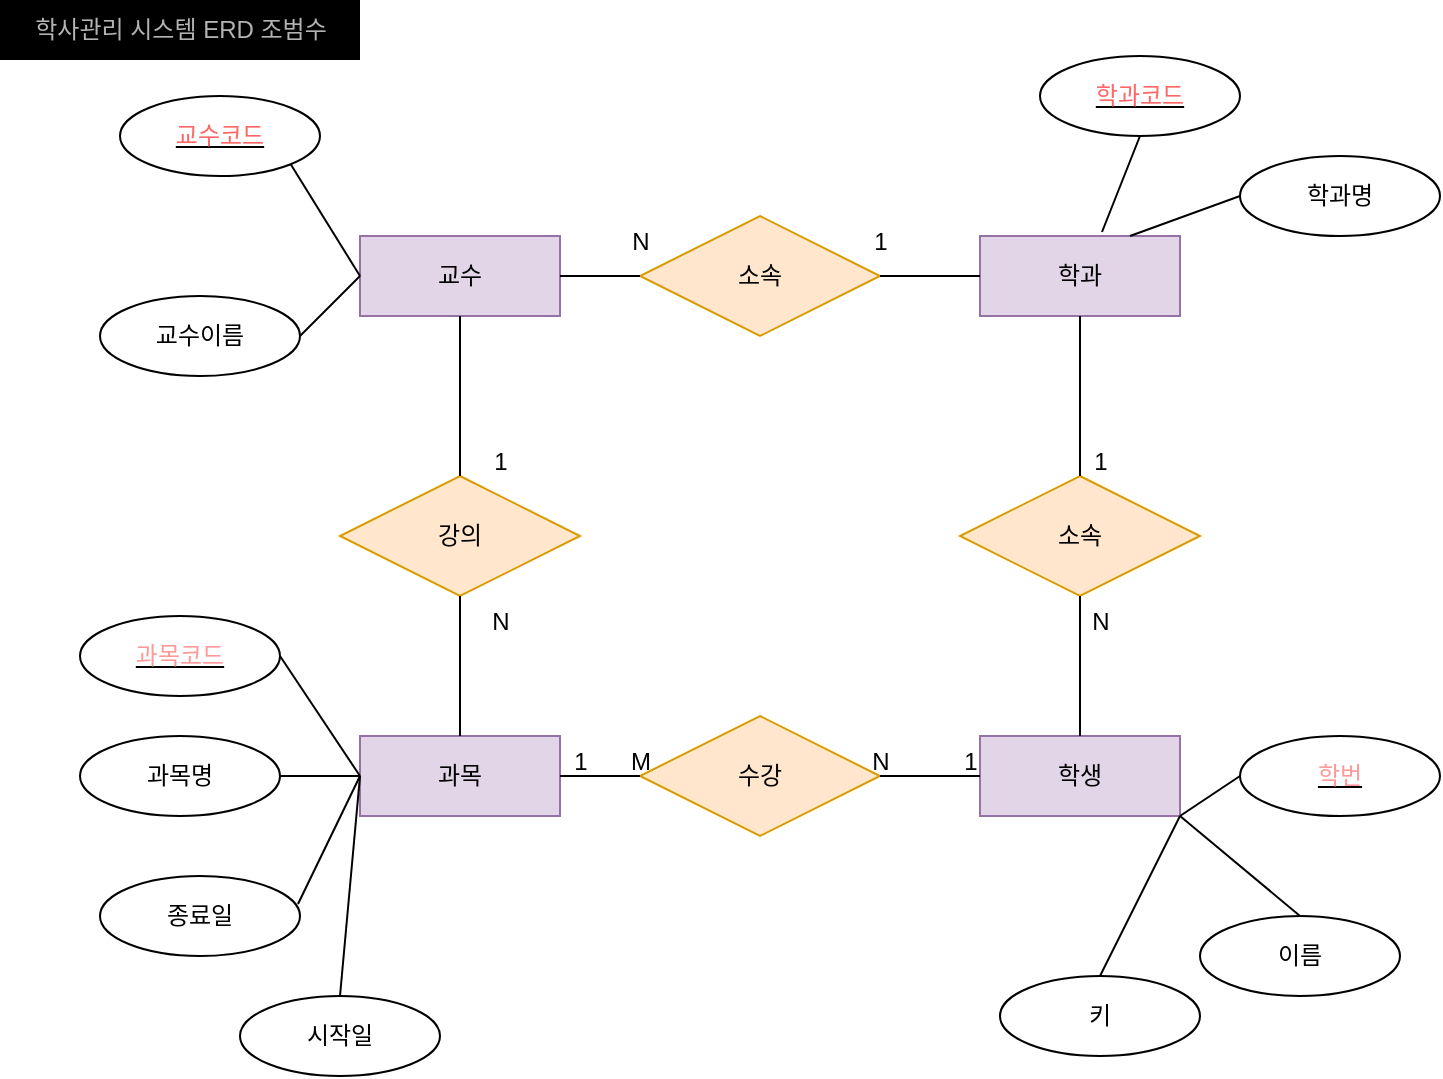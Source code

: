 <mxfile version="22.1.16" type="github">
  <diagram name="페이지-1" id="p60vnHliZ_0OyTxgEHFv">
    <mxGraphModel dx="1434" dy="780" grid="1" gridSize="10" guides="1" tooltips="1" connect="1" arrows="1" fold="1" page="1" pageScale="1" pageWidth="1390" pageHeight="980" math="0" shadow="0">
      <root>
        <mxCell id="0" />
        <mxCell id="1" parent="0" />
        <mxCell id="Y6X3k-jRTfSvu9yV3Jp_-1" value="학생" style="whiteSpace=wrap;html=1;align=center;fillColor=#e1d5e7;strokeColor=#9673a6;" vertex="1" parent="1">
          <mxGeometry x="520" y="448" width="100" height="40" as="geometry" />
        </mxCell>
        <mxCell id="Y6X3k-jRTfSvu9yV3Jp_-2" value="과목" style="whiteSpace=wrap;html=1;align=center;fillColor=#e1d5e7;strokeColor=#9673a6;" vertex="1" parent="1">
          <mxGeometry x="210" y="448" width="100" height="40" as="geometry" />
        </mxCell>
        <mxCell id="Y6X3k-jRTfSvu9yV3Jp_-3" value="교수" style="whiteSpace=wrap;html=1;align=center;fillColor=#e1d5e7;strokeColor=#9673a6;" vertex="1" parent="1">
          <mxGeometry x="210" y="198" width="100" height="40" as="geometry" />
        </mxCell>
        <mxCell id="Y6X3k-jRTfSvu9yV3Jp_-4" value="학과" style="whiteSpace=wrap;html=1;align=center;fillColor=#e1d5e7;strokeColor=#9673a6;" vertex="1" parent="1">
          <mxGeometry x="520" y="198" width="100" height="40" as="geometry" />
        </mxCell>
        <mxCell id="Y6X3k-jRTfSvu9yV3Jp_-5" value="수강" style="shape=rhombus;perimeter=rhombusPerimeter;whiteSpace=wrap;html=1;align=center;fillColor=#ffe6cc;strokeColor=#d79b00;" vertex="1" parent="1">
          <mxGeometry x="350" y="438" width="120" height="60" as="geometry" />
        </mxCell>
        <mxCell id="Y6X3k-jRTfSvu9yV3Jp_-6" value="소속" style="shape=rhombus;perimeter=rhombusPerimeter;whiteSpace=wrap;html=1;align=center;fillColor=#ffe6cc;strokeColor=#d79b00;" vertex="1" parent="1">
          <mxGeometry x="510" y="318" width="120" height="60" as="geometry" />
        </mxCell>
        <mxCell id="Y6X3k-jRTfSvu9yV3Jp_-7" value="강의" style="shape=rhombus;perimeter=rhombusPerimeter;whiteSpace=wrap;html=1;align=center;fillColor=#ffe6cc;strokeColor=#d79b00;" vertex="1" parent="1">
          <mxGeometry x="200" y="318" width="120" height="60" as="geometry" />
        </mxCell>
        <mxCell id="Y6X3k-jRTfSvu9yV3Jp_-8" value="소속" style="shape=rhombus;perimeter=rhombusPerimeter;whiteSpace=wrap;html=1;align=center;fillColor=#ffe6cc;strokeColor=#d79b00;" vertex="1" parent="1">
          <mxGeometry x="350" y="188" width="120" height="60" as="geometry" />
        </mxCell>
        <mxCell id="Y6X3k-jRTfSvu9yV3Jp_-9" value="시작일" style="ellipse;whiteSpace=wrap;html=1;align=center;" vertex="1" parent="1">
          <mxGeometry x="150" y="578" width="100" height="40" as="geometry" />
        </mxCell>
        <mxCell id="Y6X3k-jRTfSvu9yV3Jp_-10" value="종료일" style="ellipse;whiteSpace=wrap;html=1;align=center;" vertex="1" parent="1">
          <mxGeometry x="80" y="518" width="100" height="40" as="geometry" />
        </mxCell>
        <mxCell id="Y6X3k-jRTfSvu9yV3Jp_-11" value="학과명" style="ellipse;whiteSpace=wrap;html=1;align=center;" vertex="1" parent="1">
          <mxGeometry x="650" y="158" width="100" height="40" as="geometry" />
        </mxCell>
        <mxCell id="Y6X3k-jRTfSvu9yV3Jp_-12" value="이름" style="ellipse;whiteSpace=wrap;html=1;align=center;" vertex="1" parent="1">
          <mxGeometry x="630" y="538" width="100" height="40" as="geometry" />
        </mxCell>
        <mxCell id="Y6X3k-jRTfSvu9yV3Jp_-13" value="키" style="ellipse;whiteSpace=wrap;html=1;align=center;" vertex="1" parent="1">
          <mxGeometry x="530" y="568" width="100" height="40" as="geometry" />
        </mxCell>
        <mxCell id="Y6X3k-jRTfSvu9yV3Jp_-14" value="과목명" style="ellipse;whiteSpace=wrap;html=1;align=center;" vertex="1" parent="1">
          <mxGeometry x="70" y="448" width="100" height="40" as="geometry" />
        </mxCell>
        <mxCell id="Y6X3k-jRTfSvu9yV3Jp_-15" value="교수이름" style="ellipse;whiteSpace=wrap;html=1;align=center;" vertex="1" parent="1">
          <mxGeometry x="80" y="228" width="100" height="40" as="geometry" />
        </mxCell>
        <mxCell id="Y6X3k-jRTfSvu9yV3Jp_-17" value="&lt;font color=&quot;#ff9999&quot;&gt;과목코드&lt;/font&gt;" style="ellipse;whiteSpace=wrap;html=1;align=center;fontStyle=4;" vertex="1" parent="1">
          <mxGeometry x="70" y="388" width="100" height="40" as="geometry" />
        </mxCell>
        <mxCell id="Y6X3k-jRTfSvu9yV3Jp_-18" value="&lt;font color=&quot;#ff6666&quot;&gt;교수코드&lt;/font&gt;" style="ellipse;whiteSpace=wrap;html=1;align=center;fontStyle=4;" vertex="1" parent="1">
          <mxGeometry x="90" y="128" width="100" height="40" as="geometry" />
        </mxCell>
        <mxCell id="Y6X3k-jRTfSvu9yV3Jp_-19" value="&lt;font color=&quot;#ff9999&quot;&gt;학번&lt;/font&gt;" style="ellipse;whiteSpace=wrap;html=1;align=center;fontStyle=4;" vertex="1" parent="1">
          <mxGeometry x="650" y="448" width="100" height="40" as="geometry" />
        </mxCell>
        <mxCell id="Y6X3k-jRTfSvu9yV3Jp_-20" value="&lt;font color=&quot;#ff6666&quot;&gt;학과코드&lt;/font&gt;" style="ellipse;whiteSpace=wrap;html=1;align=center;fontStyle=4;" vertex="1" parent="1">
          <mxGeometry x="550" y="108" width="100" height="40" as="geometry" />
        </mxCell>
        <mxCell id="Y6X3k-jRTfSvu9yV3Jp_-21" value="" style="endArrow=none;html=1;rounded=0;entryX=0.5;entryY=1;entryDx=0;entryDy=0;exitX=0.5;exitY=0;exitDx=0;exitDy=0;" edge="1" parent="1" source="Y6X3k-jRTfSvu9yV3Jp_-7" target="Y6X3k-jRTfSvu9yV3Jp_-3">
          <mxGeometry width="50" height="50" relative="1" as="geometry">
            <mxPoint x="380" y="428" as="sourcePoint" />
            <mxPoint x="430" y="378" as="targetPoint" />
          </mxGeometry>
        </mxCell>
        <mxCell id="Y6X3k-jRTfSvu9yV3Jp_-22" value="" style="endArrow=none;html=1;rounded=0;entryX=0;entryY=0.5;entryDx=0;entryDy=0;exitX=1;exitY=0.5;exitDx=0;exitDy=0;" edge="1" parent="1" source="Y6X3k-jRTfSvu9yV3Jp_-3" target="Y6X3k-jRTfSvu9yV3Jp_-8">
          <mxGeometry width="50" height="50" relative="1" as="geometry">
            <mxPoint x="270" y="328" as="sourcePoint" />
            <mxPoint x="270" y="248" as="targetPoint" />
          </mxGeometry>
        </mxCell>
        <mxCell id="Y6X3k-jRTfSvu9yV3Jp_-23" value="" style="endArrow=none;html=1;rounded=0;entryX=0;entryY=0.5;entryDx=0;entryDy=0;" edge="1" parent="1" source="Y6X3k-jRTfSvu9yV3Jp_-8" target="Y6X3k-jRTfSvu9yV3Jp_-4">
          <mxGeometry width="50" height="50" relative="1" as="geometry">
            <mxPoint x="280" y="338" as="sourcePoint" />
            <mxPoint x="280" y="258" as="targetPoint" />
          </mxGeometry>
        </mxCell>
        <mxCell id="Y6X3k-jRTfSvu9yV3Jp_-24" value="" style="endArrow=none;html=1;rounded=0;entryX=0.5;entryY=0;entryDx=0;entryDy=0;exitX=0.5;exitY=1;exitDx=0;exitDy=0;" edge="1" parent="1" source="Y6X3k-jRTfSvu9yV3Jp_-4" target="Y6X3k-jRTfSvu9yV3Jp_-6">
          <mxGeometry width="50" height="50" relative="1" as="geometry">
            <mxPoint x="325.56" y="341.89" as="sourcePoint" />
            <mxPoint x="520.004" y="334.112" as="targetPoint" />
          </mxGeometry>
        </mxCell>
        <mxCell id="Y6X3k-jRTfSvu9yV3Jp_-25" value="" style="endArrow=none;html=1;rounded=0;entryX=0.5;entryY=1;entryDx=0;entryDy=0;exitX=0.5;exitY=0;exitDx=0;exitDy=0;" edge="1" parent="1" source="Y6X3k-jRTfSvu9yV3Jp_-2" target="Y6X3k-jRTfSvu9yV3Jp_-7">
          <mxGeometry width="50" height="50" relative="1" as="geometry">
            <mxPoint x="300" y="358" as="sourcePoint" />
            <mxPoint x="300" y="278" as="targetPoint" />
          </mxGeometry>
        </mxCell>
        <mxCell id="Y6X3k-jRTfSvu9yV3Jp_-26" value="" style="endArrow=none;html=1;rounded=0;entryX=0;entryY=0.5;entryDx=0;entryDy=0;exitX=1;exitY=0.5;exitDx=0;exitDy=0;" edge="1" parent="1" source="Y6X3k-jRTfSvu9yV3Jp_-2" target="Y6X3k-jRTfSvu9yV3Jp_-5">
          <mxGeometry width="50" height="50" relative="1" as="geometry">
            <mxPoint x="310" y="368" as="sourcePoint" />
            <mxPoint x="310" y="288" as="targetPoint" />
          </mxGeometry>
        </mxCell>
        <mxCell id="Y6X3k-jRTfSvu9yV3Jp_-27" value="" style="endArrow=none;html=1;rounded=0;entryX=0;entryY=0.5;entryDx=0;entryDy=0;exitX=1;exitY=0.5;exitDx=0;exitDy=0;" edge="1" parent="1" source="Y6X3k-jRTfSvu9yV3Jp_-5" target="Y6X3k-jRTfSvu9yV3Jp_-1">
          <mxGeometry width="50" height="50" relative="1" as="geometry">
            <mxPoint x="320" y="378" as="sourcePoint" />
            <mxPoint x="320" y="298" as="targetPoint" />
          </mxGeometry>
        </mxCell>
        <mxCell id="Y6X3k-jRTfSvu9yV3Jp_-28" value="" style="endArrow=none;html=1;rounded=0;entryX=0.5;entryY=1;entryDx=0;entryDy=0;exitX=0.5;exitY=0;exitDx=0;exitDy=0;" edge="1" parent="1" source="Y6X3k-jRTfSvu9yV3Jp_-1" target="Y6X3k-jRTfSvu9yV3Jp_-6">
          <mxGeometry width="50" height="50" relative="1" as="geometry">
            <mxPoint x="330" y="388" as="sourcePoint" />
            <mxPoint x="330" y="308" as="targetPoint" />
          </mxGeometry>
        </mxCell>
        <mxCell id="Y6X3k-jRTfSvu9yV3Jp_-29" value="" style="endArrow=none;html=1;rounded=0;entryX=1;entryY=1;entryDx=0;entryDy=0;exitX=0;exitY=0.5;exitDx=0;exitDy=0;" edge="1" parent="1" source="Y6X3k-jRTfSvu9yV3Jp_-3" target="Y6X3k-jRTfSvu9yV3Jp_-18">
          <mxGeometry width="50" height="50" relative="1" as="geometry">
            <mxPoint x="340" y="398" as="sourcePoint" />
            <mxPoint x="340" y="318" as="targetPoint" />
          </mxGeometry>
        </mxCell>
        <mxCell id="Y6X3k-jRTfSvu9yV3Jp_-30" value="" style="endArrow=none;html=1;rounded=0;entryX=0;entryY=0.5;entryDx=0;entryDy=0;exitX=1;exitY=0.5;exitDx=0;exitDy=0;" edge="1" parent="1" source="Y6X3k-jRTfSvu9yV3Jp_-15" target="Y6X3k-jRTfSvu9yV3Jp_-3">
          <mxGeometry width="50" height="50" relative="1" as="geometry">
            <mxPoint x="350" y="408" as="sourcePoint" />
            <mxPoint x="350" y="328" as="targetPoint" />
          </mxGeometry>
        </mxCell>
        <mxCell id="Y6X3k-jRTfSvu9yV3Jp_-31" value="" style="endArrow=none;html=1;rounded=0;entryX=0.5;entryY=1;entryDx=0;entryDy=0;exitX=0.61;exitY=-0.05;exitDx=0;exitDy=0;exitPerimeter=0;" edge="1" parent="1" source="Y6X3k-jRTfSvu9yV3Jp_-4" target="Y6X3k-jRTfSvu9yV3Jp_-20">
          <mxGeometry width="50" height="50" relative="1" as="geometry">
            <mxPoint x="360" y="418" as="sourcePoint" />
            <mxPoint x="360" y="338" as="targetPoint" />
          </mxGeometry>
        </mxCell>
        <mxCell id="Y6X3k-jRTfSvu9yV3Jp_-32" value="" style="endArrow=none;html=1;rounded=0;entryX=0;entryY=0.5;entryDx=0;entryDy=0;exitX=0.75;exitY=0;exitDx=0;exitDy=0;" edge="1" parent="1" source="Y6X3k-jRTfSvu9yV3Jp_-4" target="Y6X3k-jRTfSvu9yV3Jp_-11">
          <mxGeometry width="50" height="50" relative="1" as="geometry">
            <mxPoint x="370" y="428" as="sourcePoint" />
            <mxPoint x="370" y="348" as="targetPoint" />
          </mxGeometry>
        </mxCell>
        <mxCell id="Y6X3k-jRTfSvu9yV3Jp_-33" value="" style="endArrow=none;html=1;rounded=0;entryX=1;entryY=0.5;entryDx=0;entryDy=0;" edge="1" parent="1" target="Y6X3k-jRTfSvu9yV3Jp_-17">
          <mxGeometry width="50" height="50" relative="1" as="geometry">
            <mxPoint x="210" y="468" as="sourcePoint" />
            <mxPoint x="380" y="358" as="targetPoint" />
          </mxGeometry>
        </mxCell>
        <mxCell id="Y6X3k-jRTfSvu9yV3Jp_-34" value="" style="endArrow=none;html=1;rounded=0;entryX=1;entryY=0.5;entryDx=0;entryDy=0;" edge="1" parent="1" target="Y6X3k-jRTfSvu9yV3Jp_-14">
          <mxGeometry width="50" height="50" relative="1" as="geometry">
            <mxPoint x="210" y="468" as="sourcePoint" />
            <mxPoint x="390" y="368" as="targetPoint" />
          </mxGeometry>
        </mxCell>
        <mxCell id="Y6X3k-jRTfSvu9yV3Jp_-35" value="" style="endArrow=none;html=1;rounded=0;entryX=0.99;entryY=0.35;entryDx=0;entryDy=0;exitX=0;exitY=0.5;exitDx=0;exitDy=0;entryPerimeter=0;" edge="1" parent="1" source="Y6X3k-jRTfSvu9yV3Jp_-2" target="Y6X3k-jRTfSvu9yV3Jp_-10">
          <mxGeometry width="50" height="50" relative="1" as="geometry">
            <mxPoint x="400" y="458" as="sourcePoint" />
            <mxPoint x="400" y="378" as="targetPoint" />
          </mxGeometry>
        </mxCell>
        <mxCell id="Y6X3k-jRTfSvu9yV3Jp_-36" value="" style="endArrow=none;html=1;rounded=0;entryX=0.5;entryY=0;entryDx=0;entryDy=0;" edge="1" parent="1" target="Y6X3k-jRTfSvu9yV3Jp_-9">
          <mxGeometry width="50" height="50" relative="1" as="geometry">
            <mxPoint x="210" y="468" as="sourcePoint" />
            <mxPoint x="410" y="388" as="targetPoint" />
          </mxGeometry>
        </mxCell>
        <mxCell id="Y6X3k-jRTfSvu9yV3Jp_-37" value="" style="endArrow=none;html=1;rounded=0;entryX=1;entryY=1;entryDx=0;entryDy=0;exitX=0.5;exitY=0;exitDx=0;exitDy=0;" edge="1" parent="1" source="Y6X3k-jRTfSvu9yV3Jp_-12" target="Y6X3k-jRTfSvu9yV3Jp_-1">
          <mxGeometry width="50" height="50" relative="1" as="geometry">
            <mxPoint x="420" y="478" as="sourcePoint" />
            <mxPoint x="420" y="398" as="targetPoint" />
          </mxGeometry>
        </mxCell>
        <mxCell id="Y6X3k-jRTfSvu9yV3Jp_-38" value="" style="endArrow=none;html=1;rounded=0;entryX=1;entryY=1;entryDx=0;entryDy=0;exitX=0.5;exitY=0;exitDx=0;exitDy=0;" edge="1" parent="1" source="Y6X3k-jRTfSvu9yV3Jp_-13" target="Y6X3k-jRTfSvu9yV3Jp_-1">
          <mxGeometry width="50" height="50" relative="1" as="geometry">
            <mxPoint x="430" y="488" as="sourcePoint" />
            <mxPoint x="430" y="408" as="targetPoint" />
          </mxGeometry>
        </mxCell>
        <mxCell id="Y6X3k-jRTfSvu9yV3Jp_-39" value="" style="endArrow=none;html=1;rounded=0;entryX=0;entryY=0.5;entryDx=0;entryDy=0;exitX=1;exitY=1;exitDx=0;exitDy=0;" edge="1" parent="1" source="Y6X3k-jRTfSvu9yV3Jp_-1" target="Y6X3k-jRTfSvu9yV3Jp_-19">
          <mxGeometry width="50" height="50" relative="1" as="geometry">
            <mxPoint x="440" y="498" as="sourcePoint" />
            <mxPoint x="440" y="418" as="targetPoint" />
          </mxGeometry>
        </mxCell>
        <mxCell id="Y6X3k-jRTfSvu9yV3Jp_-40" value="1" style="text;html=1;align=center;verticalAlign=middle;resizable=0;points=[];autosize=1;strokeColor=none;fillColor=none;" vertex="1" parent="1">
          <mxGeometry x="265" y="296" width="30" height="30" as="geometry" />
        </mxCell>
        <mxCell id="Y6X3k-jRTfSvu9yV3Jp_-41" value="N" style="text;html=1;align=center;verticalAlign=middle;resizable=0;points=[];autosize=1;strokeColor=none;fillColor=none;" vertex="1" parent="1">
          <mxGeometry x="265" y="376" width="30" height="30" as="geometry" />
        </mxCell>
        <mxCell id="Y6X3k-jRTfSvu9yV3Jp_-42" value="1" style="text;html=1;align=center;verticalAlign=middle;resizable=0;points=[];autosize=1;strokeColor=none;fillColor=none;" vertex="1" parent="1">
          <mxGeometry x="305" y="446" width="30" height="30" as="geometry" />
        </mxCell>
        <mxCell id="Y6X3k-jRTfSvu9yV3Jp_-43" value="M" style="text;html=1;align=center;verticalAlign=middle;resizable=0;points=[];autosize=1;strokeColor=none;fillColor=none;" vertex="1" parent="1">
          <mxGeometry x="335" y="446" width="30" height="30" as="geometry" />
        </mxCell>
        <mxCell id="Y6X3k-jRTfSvu9yV3Jp_-44" value="N" style="text;html=1;align=center;verticalAlign=middle;resizable=0;points=[];autosize=1;strokeColor=none;fillColor=none;" vertex="1" parent="1">
          <mxGeometry x="455" y="446" width="30" height="30" as="geometry" />
        </mxCell>
        <mxCell id="Y6X3k-jRTfSvu9yV3Jp_-45" value="1" style="text;html=1;align=center;verticalAlign=middle;resizable=0;points=[];autosize=1;strokeColor=none;fillColor=none;" vertex="1" parent="1">
          <mxGeometry x="500" y="446" width="30" height="30" as="geometry" />
        </mxCell>
        <mxCell id="Y6X3k-jRTfSvu9yV3Jp_-46" value="N" style="text;html=1;align=center;verticalAlign=middle;resizable=0;points=[];autosize=1;strokeColor=none;fillColor=none;" vertex="1" parent="1">
          <mxGeometry x="565" y="376" width="30" height="30" as="geometry" />
        </mxCell>
        <mxCell id="Y6X3k-jRTfSvu9yV3Jp_-47" value="1" style="text;html=1;align=center;verticalAlign=middle;resizable=0;points=[];autosize=1;strokeColor=none;fillColor=none;" vertex="1" parent="1">
          <mxGeometry x="565" y="296" width="30" height="30" as="geometry" />
        </mxCell>
        <mxCell id="Y6X3k-jRTfSvu9yV3Jp_-48" value="1" style="text;html=1;align=center;verticalAlign=middle;resizable=0;points=[];autosize=1;strokeColor=none;fillColor=none;" vertex="1" parent="1">
          <mxGeometry x="455" y="186" width="30" height="30" as="geometry" />
        </mxCell>
        <mxCell id="Y6X3k-jRTfSvu9yV3Jp_-49" value="N" style="text;html=1;align=center;verticalAlign=middle;resizable=0;points=[];autosize=1;strokeColor=none;fillColor=none;" vertex="1" parent="1">
          <mxGeometry x="335" y="186" width="30" height="30" as="geometry" />
        </mxCell>
        <mxCell id="Y6X3k-jRTfSvu9yV3Jp_-52" value="&lt;font color=&quot;#b3b3b3&quot;&gt;학사관리 시스템 ERD 조범수&lt;/font&gt;" style="text;html=1;align=center;verticalAlign=middle;resizable=0;points=[];autosize=1;strokeColor=none;fillColor=#000000;" vertex="1" parent="1">
          <mxGeometry x="30" y="80" width="180" height="30" as="geometry" />
        </mxCell>
      </root>
    </mxGraphModel>
  </diagram>
</mxfile>
